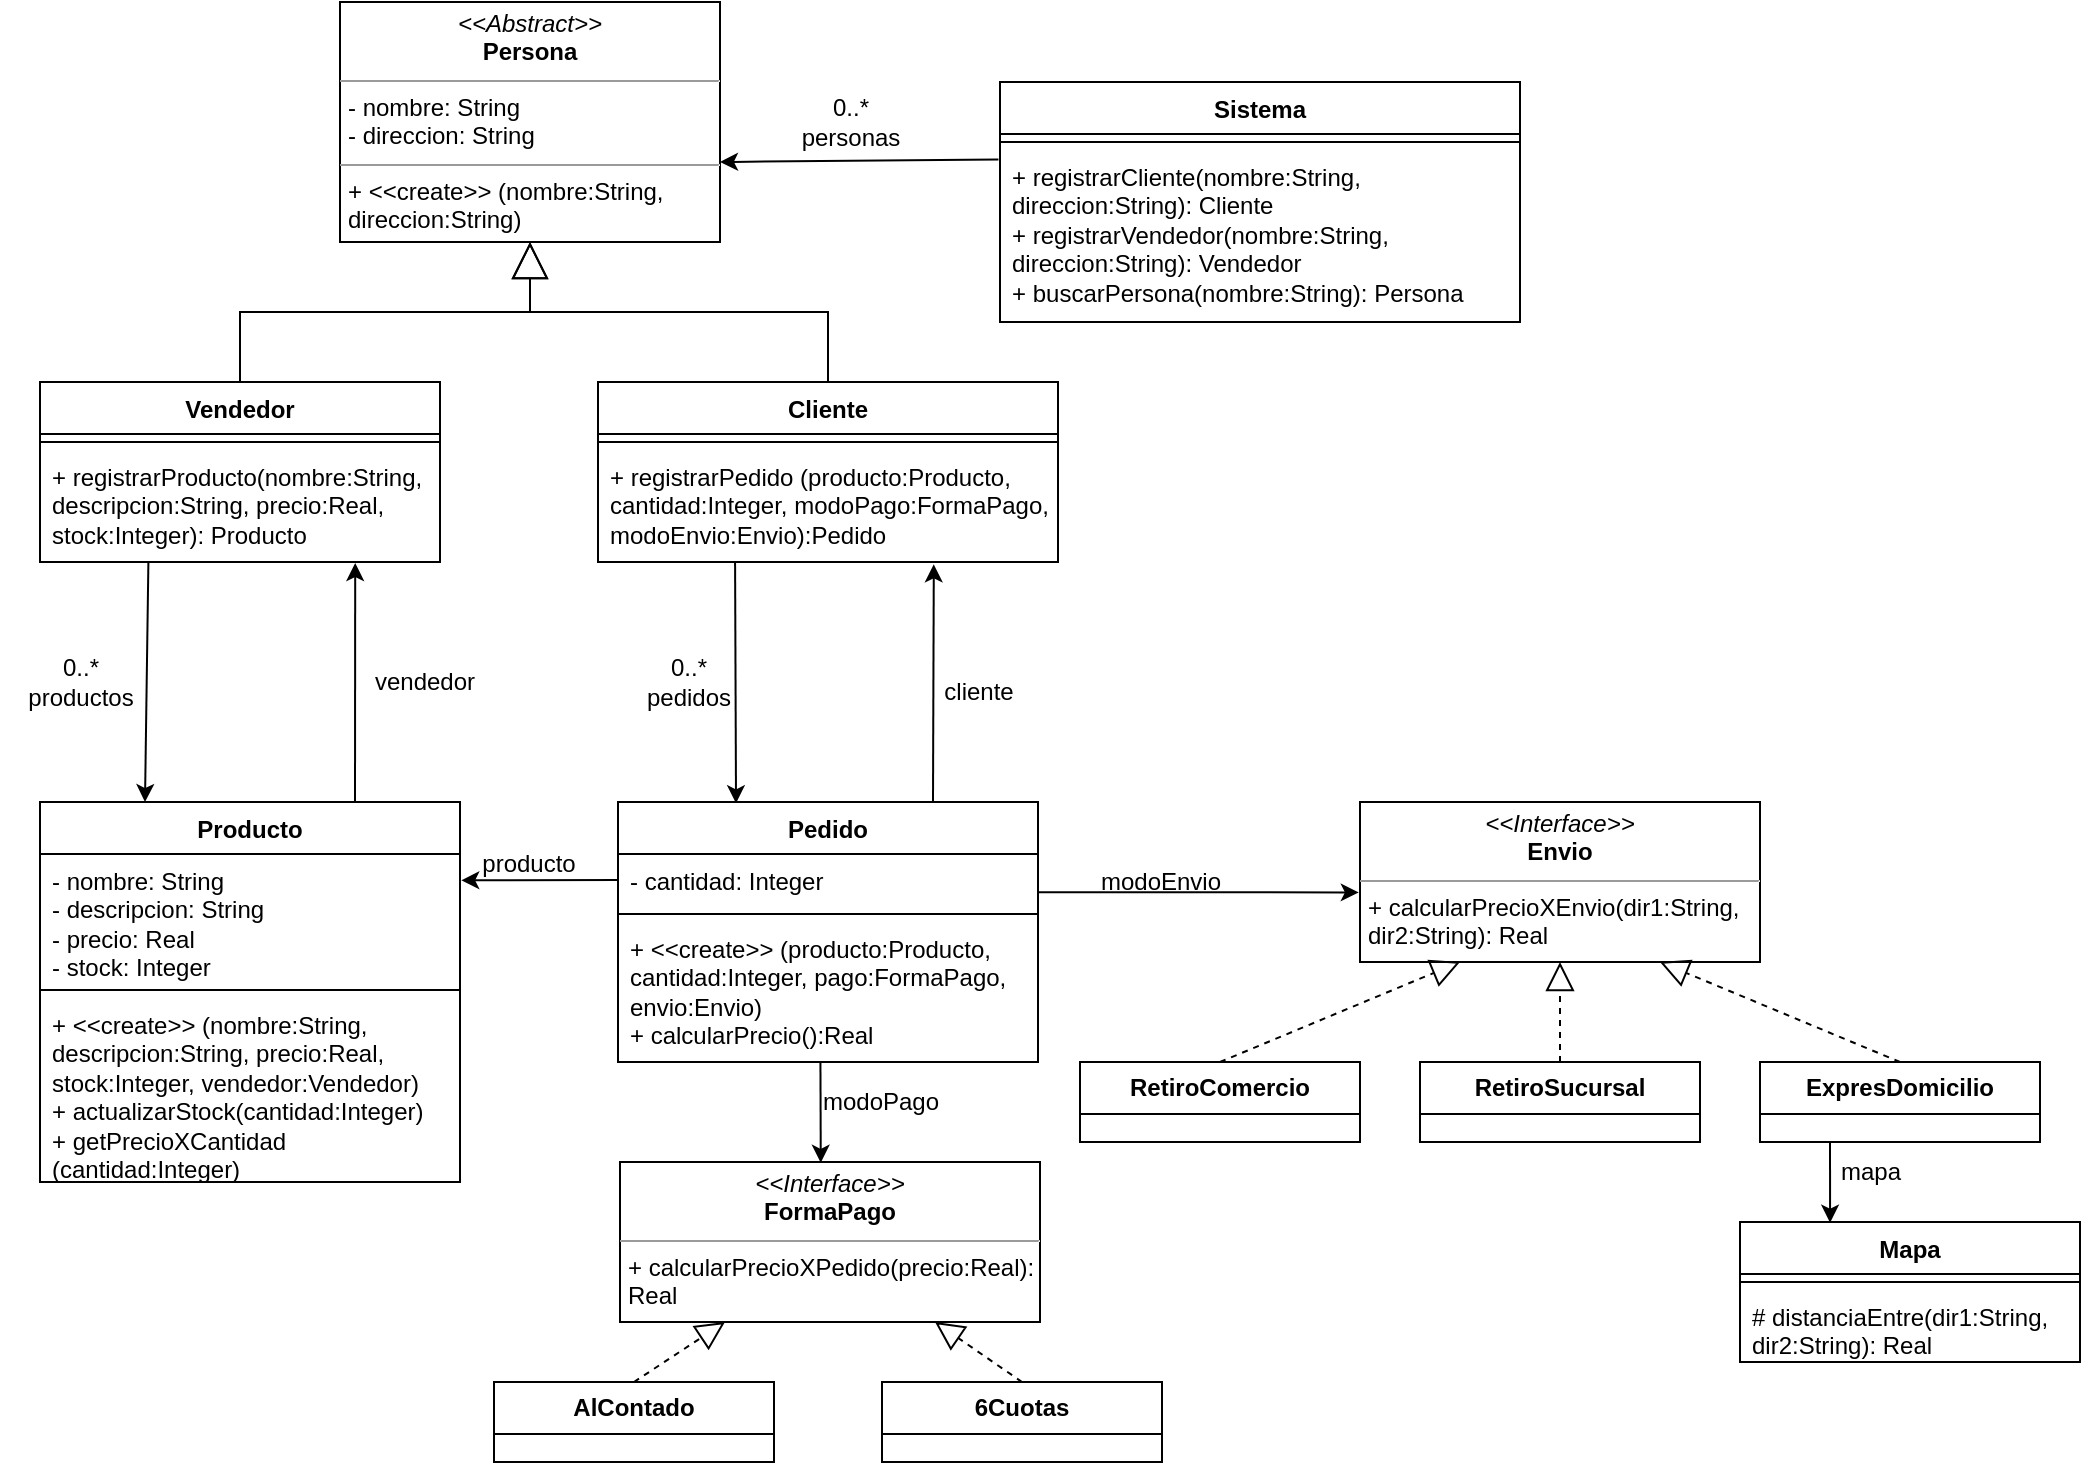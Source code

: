 <mxfile version="21.7.5" type="device">
  <diagram name="Ejercicio 19" id="T7cH78fE4s6DpkXUQ2XH">
    <mxGraphModel dx="714" dy="884" grid="1" gridSize="10" guides="1" tooltips="1" connect="1" arrows="1" fold="1" page="1" pageScale="1" pageWidth="827" pageHeight="1169" math="0" shadow="0">
      <root>
        <mxCell id="0" />
        <mxCell id="1" parent="0" />
        <mxCell id="u4UA3Y2cYsdyqOWwIoQS-2" value="Vendedor" style="swimlane;fontStyle=1;align=center;verticalAlign=top;childLayout=stackLayout;horizontal=1;startSize=26;horizontalStack=0;resizeParent=1;resizeParentMax=0;resizeLast=0;collapsible=1;marginBottom=0;whiteSpace=wrap;html=1;" parent="1" vertex="1">
          <mxGeometry x="20" y="220" width="200" height="90" as="geometry" />
        </mxCell>
        <mxCell id="u4UA3Y2cYsdyqOWwIoQS-4" value="" style="line;strokeWidth=1;fillColor=none;align=left;verticalAlign=middle;spacingTop=-1;spacingLeft=3;spacingRight=3;rotatable=0;labelPosition=right;points=[];portConstraint=eastwest;strokeColor=inherit;" parent="u4UA3Y2cYsdyqOWwIoQS-2" vertex="1">
          <mxGeometry y="26" width="200" height="8" as="geometry" />
        </mxCell>
        <mxCell id="u4UA3Y2cYsdyqOWwIoQS-5" value="+ registrarProducto(nombre:String, descripcion:String, precio:Real, stock:Integer): Producto" style="text;strokeColor=none;fillColor=none;align=left;verticalAlign=top;spacingLeft=4;spacingRight=4;overflow=hidden;rotatable=0;points=[[0,0.5],[1,0.5]];portConstraint=eastwest;whiteSpace=wrap;html=1;" parent="u4UA3Y2cYsdyqOWwIoQS-2" vertex="1">
          <mxGeometry y="34" width="200" height="56" as="geometry" />
        </mxCell>
        <mxCell id="u4UA3Y2cYsdyqOWwIoQS-6" value="Cliente" style="swimlane;fontStyle=1;align=center;verticalAlign=top;childLayout=stackLayout;horizontal=1;startSize=26;horizontalStack=0;resizeParent=1;resizeParentMax=0;resizeLast=0;collapsible=1;marginBottom=0;whiteSpace=wrap;html=1;" parent="1" vertex="1">
          <mxGeometry x="299" y="220" width="230" height="90" as="geometry" />
        </mxCell>
        <mxCell id="u4UA3Y2cYsdyqOWwIoQS-8" value="" style="line;strokeWidth=1;fillColor=none;align=left;verticalAlign=middle;spacingTop=-1;spacingLeft=3;spacingRight=3;rotatable=0;labelPosition=right;points=[];portConstraint=eastwest;strokeColor=inherit;" parent="u4UA3Y2cYsdyqOWwIoQS-6" vertex="1">
          <mxGeometry y="26" width="230" height="8" as="geometry" />
        </mxCell>
        <mxCell id="u4UA3Y2cYsdyqOWwIoQS-9" value="+ registrarPedido (producto:Producto, cantidad:Integer, modoPago:FormaPago, modoEnvio:Envio):Pedido" style="text;strokeColor=none;fillColor=none;align=left;verticalAlign=top;spacingLeft=4;spacingRight=4;overflow=hidden;rotatable=0;points=[[0,0.5],[1,0.5]];portConstraint=eastwest;whiteSpace=wrap;html=1;" parent="u4UA3Y2cYsdyqOWwIoQS-6" vertex="1">
          <mxGeometry y="34" width="230" height="56" as="geometry" />
        </mxCell>
        <mxCell id="u4UA3Y2cYsdyqOWwIoQS-13" value="Sistema" style="swimlane;fontStyle=1;align=center;verticalAlign=top;childLayout=stackLayout;horizontal=1;startSize=26;horizontalStack=0;resizeParent=1;resizeParentMax=0;resizeLast=0;collapsible=1;marginBottom=0;whiteSpace=wrap;html=1;" parent="1" vertex="1">
          <mxGeometry x="500" y="70" width="260" height="120" as="geometry" />
        </mxCell>
        <mxCell id="u4UA3Y2cYsdyqOWwIoQS-15" value="" style="line;strokeWidth=1;fillColor=none;align=left;verticalAlign=middle;spacingTop=-1;spacingLeft=3;spacingRight=3;rotatable=0;labelPosition=right;points=[];portConstraint=eastwest;strokeColor=inherit;" parent="u4UA3Y2cYsdyqOWwIoQS-13" vertex="1">
          <mxGeometry y="26" width="260" height="8" as="geometry" />
        </mxCell>
        <mxCell id="u4UA3Y2cYsdyqOWwIoQS-16" value="+ registrarCliente(nombre:String, direccion:String): Cliente&lt;br&gt;+ registrarVendedor(nombre:String, direccion:String): Vendedor&lt;br&gt;+ buscarPersona(nombre:String): Persona" style="text;strokeColor=none;fillColor=none;align=left;verticalAlign=top;spacingLeft=4;spacingRight=4;overflow=hidden;rotatable=0;points=[[0,0.5],[1,0.5]];portConstraint=eastwest;whiteSpace=wrap;html=1;" parent="u4UA3Y2cYsdyqOWwIoQS-13" vertex="1">
          <mxGeometry y="34" width="260" height="86" as="geometry" />
        </mxCell>
        <mxCell id="u4UA3Y2cYsdyqOWwIoQS-17" value="" style="endArrow=classic;html=1;rounded=0;exitX=-0.003;exitY=0.055;exitDx=0;exitDy=0;entryX=1;entryY=0.5;entryDx=0;entryDy=0;exitPerimeter=0;" parent="1" source="u4UA3Y2cYsdyqOWwIoQS-16" edge="1">
          <mxGeometry width="50" height="50" relative="1" as="geometry">
            <mxPoint x="560" y="320" as="sourcePoint" />
            <mxPoint x="360" y="110" as="targetPoint" />
          </mxGeometry>
        </mxCell>
        <mxCell id="u4UA3Y2cYsdyqOWwIoQS-18" value="0..*&lt;br&gt;personas" style="text;html=1;align=center;verticalAlign=middle;resizable=0;points=[];autosize=1;strokeColor=none;fillColor=none;" parent="1" vertex="1">
          <mxGeometry x="390" y="70" width="70" height="40" as="geometry" />
        </mxCell>
        <mxCell id="u4UA3Y2cYsdyqOWwIoQS-19" value="Producto" style="swimlane;fontStyle=1;align=center;verticalAlign=top;childLayout=stackLayout;horizontal=1;startSize=26;horizontalStack=0;resizeParent=1;resizeParentMax=0;resizeLast=0;collapsible=1;marginBottom=0;whiteSpace=wrap;html=1;" parent="1" vertex="1">
          <mxGeometry x="20" y="430" width="210" height="190" as="geometry" />
        </mxCell>
        <mxCell id="u4UA3Y2cYsdyqOWwIoQS-20" value="- nombre: String&lt;br&gt;- descripcion: String&lt;br&gt;- precio: Real&lt;br&gt;- stock: Integer" style="text;strokeColor=none;fillColor=none;align=left;verticalAlign=top;spacingLeft=4;spacingRight=4;overflow=hidden;rotatable=0;points=[[0,0.5],[1,0.5]];portConstraint=eastwest;whiteSpace=wrap;html=1;" parent="u4UA3Y2cYsdyqOWwIoQS-19" vertex="1">
          <mxGeometry y="26" width="210" height="64" as="geometry" />
        </mxCell>
        <mxCell id="u4UA3Y2cYsdyqOWwIoQS-21" value="" style="line;strokeWidth=1;fillColor=none;align=left;verticalAlign=middle;spacingTop=-1;spacingLeft=3;spacingRight=3;rotatable=0;labelPosition=right;points=[];portConstraint=eastwest;strokeColor=inherit;" parent="u4UA3Y2cYsdyqOWwIoQS-19" vertex="1">
          <mxGeometry y="90" width="210" height="8" as="geometry" />
        </mxCell>
        <mxCell id="u4UA3Y2cYsdyqOWwIoQS-22" value="+ &amp;lt;&amp;lt;create&amp;gt;&amp;gt; (nombre:String, descripcion:String, precio:Real, stock:Integer, vendedor:Vendedor)&lt;br&gt;+ actualizarStock(cantidad:Integer)&lt;br&gt;+ getPrecioXCantidad (cantidad:Integer)" style="text;strokeColor=none;fillColor=none;align=left;verticalAlign=top;spacingLeft=4;spacingRight=4;overflow=hidden;rotatable=0;points=[[0,0.5],[1,0.5]];portConstraint=eastwest;whiteSpace=wrap;html=1;" parent="u4UA3Y2cYsdyqOWwIoQS-19" vertex="1">
          <mxGeometry y="98" width="210" height="92" as="geometry" />
        </mxCell>
        <mxCell id="u4UA3Y2cYsdyqOWwIoQS-23" value="&lt;p style=&quot;margin:0px;margin-top:4px;text-align:center;&quot;&gt;&lt;i&gt;&amp;lt;&amp;lt;Abstract&amp;gt;&amp;gt;&lt;/i&gt;&lt;br&gt;&lt;b&gt;Persona&lt;/b&gt;&lt;/p&gt;&lt;hr size=&quot;1&quot;&gt;&lt;p style=&quot;margin:0px;margin-left:4px;&quot;&gt;- nombre: String&lt;/p&gt;&lt;p style=&quot;margin:0px;margin-left:4px;&quot;&gt;- direccion: String&lt;/p&gt;&lt;hr size=&quot;1&quot;&gt;&lt;p style=&quot;margin:0px;margin-left:4px;&quot;&gt;+ &amp;lt;&amp;lt;create&amp;gt;&amp;gt; (nombre:String, direccion:String)&lt;/p&gt;" style="verticalAlign=top;align=left;overflow=fill;fontSize=12;fontFamily=Helvetica;html=1;whiteSpace=wrap;" parent="1" vertex="1">
          <mxGeometry x="170" y="30" width="190" height="120" as="geometry" />
        </mxCell>
        <mxCell id="u4UA3Y2cYsdyqOWwIoQS-26" value="" style="endArrow=classic;html=1;rounded=0;exitX=0.271;exitY=0.997;exitDx=0;exitDy=0;exitPerimeter=0;entryX=0.25;entryY=0;entryDx=0;entryDy=0;" parent="1" source="u4UA3Y2cYsdyqOWwIoQS-5" target="u4UA3Y2cYsdyqOWwIoQS-19" edge="1">
          <mxGeometry width="50" height="50" relative="1" as="geometry">
            <mxPoint x="180" y="370" as="sourcePoint" />
            <mxPoint x="230" y="320" as="targetPoint" />
          </mxGeometry>
        </mxCell>
        <mxCell id="u4UA3Y2cYsdyqOWwIoQS-27" value="0..*&lt;br&gt;productos" style="text;html=1;align=center;verticalAlign=middle;resizable=0;points=[];autosize=1;strokeColor=none;fillColor=none;" parent="1" vertex="1">
          <mxGeometry y="350" width="80" height="40" as="geometry" />
        </mxCell>
        <mxCell id="u4UA3Y2cYsdyqOWwIoQS-29" value="Pedido" style="swimlane;fontStyle=1;align=center;verticalAlign=top;childLayout=stackLayout;horizontal=1;startSize=26;horizontalStack=0;resizeParent=1;resizeParentMax=0;resizeLast=0;collapsible=1;marginBottom=0;whiteSpace=wrap;html=1;" parent="1" vertex="1">
          <mxGeometry x="309" y="430" width="210" height="130" as="geometry" />
        </mxCell>
        <mxCell id="u4UA3Y2cYsdyqOWwIoQS-30" value="- cantidad: Integer" style="text;strokeColor=none;fillColor=none;align=left;verticalAlign=top;spacingLeft=4;spacingRight=4;overflow=hidden;rotatable=0;points=[[0,0.5],[1,0.5]];portConstraint=eastwest;whiteSpace=wrap;html=1;" parent="u4UA3Y2cYsdyqOWwIoQS-29" vertex="1">
          <mxGeometry y="26" width="210" height="26" as="geometry" />
        </mxCell>
        <mxCell id="u4UA3Y2cYsdyqOWwIoQS-31" value="" style="line;strokeWidth=1;fillColor=none;align=left;verticalAlign=middle;spacingTop=-1;spacingLeft=3;spacingRight=3;rotatable=0;labelPosition=right;points=[];portConstraint=eastwest;strokeColor=inherit;" parent="u4UA3Y2cYsdyqOWwIoQS-29" vertex="1">
          <mxGeometry y="52" width="210" height="8" as="geometry" />
        </mxCell>
        <mxCell id="u4UA3Y2cYsdyqOWwIoQS-32" value="+ &amp;lt;&amp;lt;create&amp;gt;&amp;gt; (producto:Producto, cantidad:Integer, pago:FormaPago, envio:Envio)&lt;br&gt;+ calcularPrecio():Real" style="text;strokeColor=none;fillColor=none;align=left;verticalAlign=top;spacingLeft=4;spacingRight=4;overflow=hidden;rotatable=0;points=[[0,0.5],[1,0.5]];portConstraint=eastwest;whiteSpace=wrap;html=1;" parent="u4UA3Y2cYsdyqOWwIoQS-29" vertex="1">
          <mxGeometry y="60" width="210" height="70" as="geometry" />
        </mxCell>
        <mxCell id="u4UA3Y2cYsdyqOWwIoQS-33" value="" style="endArrow=classic;html=1;rounded=0;exitX=0;exitY=0.5;exitDx=0;exitDy=0;entryX=1.003;entryY=0.206;entryDx=0;entryDy=0;entryPerimeter=0;" parent="1" source="u4UA3Y2cYsdyqOWwIoQS-30" target="u4UA3Y2cYsdyqOWwIoQS-20" edge="1">
          <mxGeometry width="50" height="50" relative="1" as="geometry">
            <mxPoint x="290" y="490" as="sourcePoint" />
            <mxPoint x="390" y="430" as="targetPoint" />
          </mxGeometry>
        </mxCell>
        <mxCell id="u4UA3Y2cYsdyqOWwIoQS-35" value="" style="endArrow=classic;html=1;rounded=0;exitX=0.298;exitY=0.999;exitDx=0;exitDy=0;exitPerimeter=0;entryX=0.281;entryY=0.005;entryDx=0;entryDy=0;entryPerimeter=0;" parent="1" source="u4UA3Y2cYsdyqOWwIoQS-9" target="u4UA3Y2cYsdyqOWwIoQS-29" edge="1">
          <mxGeometry width="50" height="50" relative="1" as="geometry">
            <mxPoint x="370" y="410" as="sourcePoint" />
            <mxPoint x="420" y="360" as="targetPoint" />
          </mxGeometry>
        </mxCell>
        <mxCell id="u4UA3Y2cYsdyqOWwIoQS-36" value="producto" style="text;html=1;align=center;verticalAlign=middle;resizable=0;points=[];autosize=1;strokeColor=none;fillColor=none;" parent="1" vertex="1">
          <mxGeometry x="229" y="446" width="70" height="30" as="geometry" />
        </mxCell>
        <mxCell id="u4UA3Y2cYsdyqOWwIoQS-38" value="0..*&lt;br&gt;pedidos" style="text;html=1;align=center;verticalAlign=middle;resizable=0;points=[];autosize=1;strokeColor=none;fillColor=none;" parent="1" vertex="1">
          <mxGeometry x="309" y="350" width="70" height="40" as="geometry" />
        </mxCell>
        <mxCell id="u4UA3Y2cYsdyqOWwIoQS-39" value="&lt;p style=&quot;margin:0px;margin-top:4px;text-align:center;&quot;&gt;&lt;i&gt;&amp;lt;&amp;lt;Interface&amp;gt;&amp;gt;&lt;/i&gt;&lt;br&gt;&lt;b&gt;FormaPago&lt;/b&gt;&lt;/p&gt;&lt;hr size=&quot;1&quot;&gt;&lt;p style=&quot;margin:0px;margin-left:4px;&quot;&gt;&lt;/p&gt;&lt;p style=&quot;margin:0px;margin-left:4px;&quot;&gt;+ calcularPrecioXPedido(precio:Real): Real&lt;br&gt;&lt;/p&gt;" style="verticalAlign=top;align=left;overflow=fill;fontSize=12;fontFamily=Helvetica;html=1;whiteSpace=wrap;" parent="1" vertex="1">
          <mxGeometry x="310" y="610" width="210" height="80" as="geometry" />
        </mxCell>
        <mxCell id="u4UA3Y2cYsdyqOWwIoQS-40" value="&lt;b&gt;AlContado&lt;/b&gt;" style="swimlane;fontStyle=0;childLayout=stackLayout;horizontal=1;startSize=26;fillColor=none;horizontalStack=0;resizeParent=1;resizeParentMax=0;resizeLast=0;collapsible=1;marginBottom=0;whiteSpace=wrap;html=1;" parent="1" vertex="1">
          <mxGeometry x="247" y="720" width="140" height="40" as="geometry" />
        </mxCell>
        <mxCell id="u4UA3Y2cYsdyqOWwIoQS-44" value="&lt;b&gt;6Cuotas&lt;/b&gt;" style="swimlane;fontStyle=0;childLayout=stackLayout;horizontal=1;startSize=26;fillColor=none;horizontalStack=0;resizeParent=1;resizeParentMax=0;resizeLast=0;collapsible=1;marginBottom=0;whiteSpace=wrap;html=1;" parent="1" vertex="1">
          <mxGeometry x="441" y="720" width="140" height="40" as="geometry" />
        </mxCell>
        <mxCell id="u4UA3Y2cYsdyqOWwIoQS-45" value="" style="endArrow=block;dashed=1;endFill=0;endSize=12;html=1;rounded=0;exitX=0.5;exitY=0;exitDx=0;exitDy=0;entryX=0.25;entryY=1;entryDx=0;entryDy=0;" parent="1" source="u4UA3Y2cYsdyqOWwIoQS-40" target="u4UA3Y2cYsdyqOWwIoQS-39" edge="1">
          <mxGeometry width="160" relative="1" as="geometry">
            <mxPoint x="377" y="610" as="sourcePoint" />
            <mxPoint x="537" y="610" as="targetPoint" />
          </mxGeometry>
        </mxCell>
        <mxCell id="u4UA3Y2cYsdyqOWwIoQS-46" value="" style="endArrow=block;dashed=1;endFill=0;endSize=12;html=1;rounded=0;exitX=0.5;exitY=0;exitDx=0;exitDy=0;entryX=0.75;entryY=1;entryDx=0;entryDy=0;" parent="1" source="u4UA3Y2cYsdyqOWwIoQS-44" target="u4UA3Y2cYsdyqOWwIoQS-39" edge="1">
          <mxGeometry width="160" relative="1" as="geometry">
            <mxPoint x="377" y="610" as="sourcePoint" />
            <mxPoint x="537" y="610" as="targetPoint" />
          </mxGeometry>
        </mxCell>
        <mxCell id="u4UA3Y2cYsdyqOWwIoQS-47" value="&lt;p style=&quot;margin:0px;margin-top:4px;text-align:center;&quot;&gt;&lt;i&gt;&amp;lt;&amp;lt;Interface&amp;gt;&amp;gt;&lt;/i&gt;&lt;br&gt;&lt;b&gt;Envio&lt;/b&gt;&lt;/p&gt;&lt;hr size=&quot;1&quot;&gt;&lt;p style=&quot;margin:0px;margin-left:4px;&quot;&gt;&lt;/p&gt;&lt;p style=&quot;margin:0px;margin-left:4px;&quot;&gt;+ calcularPrecioXEnvio(dir1:String, dir2:String): Real&lt;br&gt;&lt;/p&gt;" style="verticalAlign=top;align=left;overflow=fill;fontSize=12;fontFamily=Helvetica;html=1;whiteSpace=wrap;" parent="1" vertex="1">
          <mxGeometry x="680" y="430" width="200" height="80" as="geometry" />
        </mxCell>
        <mxCell id="u4UA3Y2cYsdyqOWwIoQS-48" value="&lt;b&gt;RetiroComercio&lt;/b&gt;" style="swimlane;fontStyle=0;childLayout=stackLayout;horizontal=1;startSize=26;fillColor=none;horizontalStack=0;resizeParent=1;resizeParentMax=0;resizeLast=0;collapsible=1;marginBottom=0;whiteSpace=wrap;html=1;" parent="1" vertex="1">
          <mxGeometry x="540" y="560" width="140" height="40" as="geometry" />
        </mxCell>
        <mxCell id="u4UA3Y2cYsdyqOWwIoQS-49" value="&lt;b&gt;RetiroSucursal&lt;/b&gt;" style="swimlane;fontStyle=0;childLayout=stackLayout;horizontal=1;startSize=26;fillColor=none;horizontalStack=0;resizeParent=1;resizeParentMax=0;resizeLast=0;collapsible=1;marginBottom=0;whiteSpace=wrap;html=1;" parent="1" vertex="1">
          <mxGeometry x="710" y="560" width="140" height="40" as="geometry" />
        </mxCell>
        <mxCell id="u4UA3Y2cYsdyqOWwIoQS-50" value="&lt;b&gt;ExpresDomicilio&lt;/b&gt;" style="swimlane;fontStyle=0;childLayout=stackLayout;horizontal=1;startSize=26;fillColor=none;horizontalStack=0;resizeParent=1;resizeParentMax=0;resizeLast=0;collapsible=1;marginBottom=0;whiteSpace=wrap;html=1;" parent="1" vertex="1">
          <mxGeometry x="880" y="560" width="140" height="40" as="geometry" />
        </mxCell>
        <mxCell id="u4UA3Y2cYsdyqOWwIoQS-51" value="" style="endArrow=block;dashed=1;endFill=0;endSize=12;html=1;rounded=0;exitX=0.5;exitY=0;exitDx=0;exitDy=0;entryX=0.25;entryY=1;entryDx=0;entryDy=0;" parent="1" source="u4UA3Y2cYsdyqOWwIoQS-48" target="u4UA3Y2cYsdyqOWwIoQS-47" edge="1">
          <mxGeometry width="160" relative="1" as="geometry">
            <mxPoint x="720" y="590" as="sourcePoint" />
            <mxPoint x="880" y="590" as="targetPoint" />
          </mxGeometry>
        </mxCell>
        <mxCell id="u4UA3Y2cYsdyqOWwIoQS-52" value="" style="endArrow=block;dashed=1;endFill=0;endSize=12;html=1;rounded=0;entryX=0.5;entryY=1;entryDx=0;entryDy=0;exitX=0.5;exitY=0;exitDx=0;exitDy=0;" parent="1" source="u4UA3Y2cYsdyqOWwIoQS-49" target="u4UA3Y2cYsdyqOWwIoQS-47" edge="1">
          <mxGeometry width="160" relative="1" as="geometry">
            <mxPoint x="720" y="590" as="sourcePoint" />
            <mxPoint x="880" y="590" as="targetPoint" />
          </mxGeometry>
        </mxCell>
        <mxCell id="u4UA3Y2cYsdyqOWwIoQS-54" value="" style="endArrow=block;dashed=1;endFill=0;endSize=12;html=1;rounded=0;entryX=0.75;entryY=1;entryDx=0;entryDy=0;exitX=0.5;exitY=0;exitDx=0;exitDy=0;" parent="1" source="u4UA3Y2cYsdyqOWwIoQS-50" target="u4UA3Y2cYsdyqOWwIoQS-47" edge="1">
          <mxGeometry width="160" relative="1" as="geometry">
            <mxPoint x="820" y="570" as="sourcePoint" />
            <mxPoint x="980" y="570" as="targetPoint" />
          </mxGeometry>
        </mxCell>
        <mxCell id="u4UA3Y2cYsdyqOWwIoQS-55" value="" style="endArrow=classic;html=1;rounded=0;exitX=0.482;exitY=1.007;exitDx=0;exitDy=0;exitPerimeter=0;entryX=0.478;entryY=0.005;entryDx=0;entryDy=0;entryPerimeter=0;" parent="1" source="u4UA3Y2cYsdyqOWwIoQS-32" target="u4UA3Y2cYsdyqOWwIoQS-39" edge="1">
          <mxGeometry width="50" height="50" relative="1" as="geometry">
            <mxPoint x="450" y="580" as="sourcePoint" />
            <mxPoint x="500" y="530" as="targetPoint" />
          </mxGeometry>
        </mxCell>
        <mxCell id="u4UA3Y2cYsdyqOWwIoQS-56" value="modoPago" style="text;html=1;align=center;verticalAlign=middle;resizable=0;points=[];autosize=1;strokeColor=none;fillColor=none;" parent="1" vertex="1">
          <mxGeometry x="400" y="565" width="80" height="30" as="geometry" />
        </mxCell>
        <mxCell id="u4UA3Y2cYsdyqOWwIoQS-57" value="" style="endArrow=classic;html=1;rounded=0;exitX=1.002;exitY=0.735;exitDx=0;exitDy=0;entryX=-0.003;entryY=0.565;entryDx=0;entryDy=0;entryPerimeter=0;exitPerimeter=0;" parent="1" source="u4UA3Y2cYsdyqOWwIoQS-30" target="u4UA3Y2cYsdyqOWwIoQS-47" edge="1">
          <mxGeometry width="50" height="50" relative="1" as="geometry">
            <mxPoint x="640" y="560" as="sourcePoint" />
            <mxPoint x="690" y="510" as="targetPoint" />
          </mxGeometry>
        </mxCell>
        <mxCell id="u4UA3Y2cYsdyqOWwIoQS-58" value="modoEnvio" style="text;html=1;align=center;verticalAlign=middle;resizable=0;points=[];autosize=1;strokeColor=none;fillColor=none;" parent="1" vertex="1">
          <mxGeometry x="540" y="455" width="80" height="30" as="geometry" />
        </mxCell>
        <mxCell id="u4UA3Y2cYsdyqOWwIoQS-59" value="Mapa" style="swimlane;fontStyle=1;align=center;verticalAlign=top;childLayout=stackLayout;horizontal=1;startSize=26;horizontalStack=0;resizeParent=1;resizeParentMax=0;resizeLast=0;collapsible=1;marginBottom=0;whiteSpace=wrap;html=1;" parent="1" vertex="1">
          <mxGeometry x="870" y="640" width="170" height="70" as="geometry" />
        </mxCell>
        <mxCell id="u4UA3Y2cYsdyqOWwIoQS-61" value="" style="line;strokeWidth=1;fillColor=none;align=left;verticalAlign=middle;spacingTop=-1;spacingLeft=3;spacingRight=3;rotatable=0;labelPosition=right;points=[];portConstraint=eastwest;strokeColor=inherit;" parent="u4UA3Y2cYsdyqOWwIoQS-59" vertex="1">
          <mxGeometry y="26" width="170" height="8" as="geometry" />
        </mxCell>
        <mxCell id="u4UA3Y2cYsdyqOWwIoQS-62" value="# distanciaEntre(dir1:String, dir2:String): Real" style="text;strokeColor=none;fillColor=none;align=left;verticalAlign=top;spacingLeft=4;spacingRight=4;overflow=hidden;rotatable=0;points=[[0,0.5],[1,0.5]];portConstraint=eastwest;whiteSpace=wrap;html=1;" parent="u4UA3Y2cYsdyqOWwIoQS-59" vertex="1">
          <mxGeometry y="34" width="170" height="36" as="geometry" />
        </mxCell>
        <mxCell id="u4UA3Y2cYsdyqOWwIoQS-63" value="" style="endArrow=classic;html=1;rounded=0;exitX=0.25;exitY=1;exitDx=0;exitDy=0;entryX=0.265;entryY=0.005;entryDx=0;entryDy=0;entryPerimeter=0;" parent="1" source="u4UA3Y2cYsdyqOWwIoQS-50" target="u4UA3Y2cYsdyqOWwIoQS-59" edge="1">
          <mxGeometry width="50" height="50" relative="1" as="geometry">
            <mxPoint x="870" y="590" as="sourcePoint" />
            <mxPoint x="920" y="540" as="targetPoint" />
          </mxGeometry>
        </mxCell>
        <mxCell id="u4UA3Y2cYsdyqOWwIoQS-64" value="mapa" style="text;html=1;align=center;verticalAlign=middle;resizable=0;points=[];autosize=1;strokeColor=none;fillColor=none;" parent="1" vertex="1">
          <mxGeometry x="910" y="600" width="50" height="30" as="geometry" />
        </mxCell>
        <mxCell id="122R90-uDskzunOx2rla-1" value="" style="endArrow=block;endSize=16;endFill=0;html=1;rounded=0;entryX=0.5;entryY=1;entryDx=0;entryDy=0;exitX=0.5;exitY=0;exitDx=0;exitDy=0;edgeStyle=orthogonalEdgeStyle;" parent="1" source="u4UA3Y2cYsdyqOWwIoQS-2" target="u4UA3Y2cYsdyqOWwIoQS-23" edge="1">
          <mxGeometry x="-0.001" width="160" relative="1" as="geometry">
            <mxPoint x="460" y="280" as="sourcePoint" />
            <mxPoint x="620" y="280" as="targetPoint" />
            <mxPoint as="offset" />
          </mxGeometry>
        </mxCell>
        <mxCell id="122R90-uDskzunOx2rla-2" value="" style="endArrow=block;endSize=16;endFill=0;html=1;rounded=0;entryX=0.5;entryY=1;entryDx=0;entryDy=0;exitX=0.5;exitY=0;exitDx=0;exitDy=0;edgeStyle=orthogonalEdgeStyle;" parent="1" source="u4UA3Y2cYsdyqOWwIoQS-6" target="u4UA3Y2cYsdyqOWwIoQS-23" edge="1">
          <mxGeometry width="160" relative="1" as="geometry">
            <mxPoint x="460" y="280" as="sourcePoint" />
            <mxPoint x="620" y="280" as="targetPoint" />
          </mxGeometry>
        </mxCell>
        <mxCell id="3_UgdNJRVNWUks0rSEv6-2" value="" style="endArrow=classic;html=1;rounded=0;entryX=0.73;entryY=1.021;entryDx=0;entryDy=0;entryPerimeter=0;exitX=0.75;exitY=0;exitDx=0;exitDy=0;" edge="1" parent="1" source="u4UA3Y2cYsdyqOWwIoQS-29" target="u4UA3Y2cYsdyqOWwIoQS-9">
          <mxGeometry width="50" height="50" relative="1" as="geometry">
            <mxPoint x="370" y="450" as="sourcePoint" />
            <mxPoint x="420" y="400" as="targetPoint" />
          </mxGeometry>
        </mxCell>
        <mxCell id="3_UgdNJRVNWUks0rSEv6-3" value="cliente" style="text;html=1;align=center;verticalAlign=middle;resizable=0;points=[];autosize=1;strokeColor=none;fillColor=none;" vertex="1" parent="1">
          <mxGeometry x="459" y="360" width="60" height="30" as="geometry" />
        </mxCell>
        <mxCell id="3_UgdNJRVNWUks0rSEv6-4" value="" style="endArrow=classic;html=1;rounded=0;entryX=0.788;entryY=1.009;entryDx=0;entryDy=0;entryPerimeter=0;exitX=0.75;exitY=0;exitDx=0;exitDy=0;" edge="1" parent="1" source="u4UA3Y2cYsdyqOWwIoQS-19" target="u4UA3Y2cYsdyqOWwIoQS-5">
          <mxGeometry width="50" height="50" relative="1" as="geometry">
            <mxPoint x="180" y="470" as="sourcePoint" />
            <mxPoint x="230" y="420" as="targetPoint" />
          </mxGeometry>
        </mxCell>
        <mxCell id="3_UgdNJRVNWUks0rSEv6-5" value="vendedor" style="text;html=1;align=center;verticalAlign=middle;resizable=0;points=[];autosize=1;strokeColor=none;fillColor=none;" vertex="1" parent="1">
          <mxGeometry x="177" y="355" width="70" height="30" as="geometry" />
        </mxCell>
      </root>
    </mxGraphModel>
  </diagram>
</mxfile>
